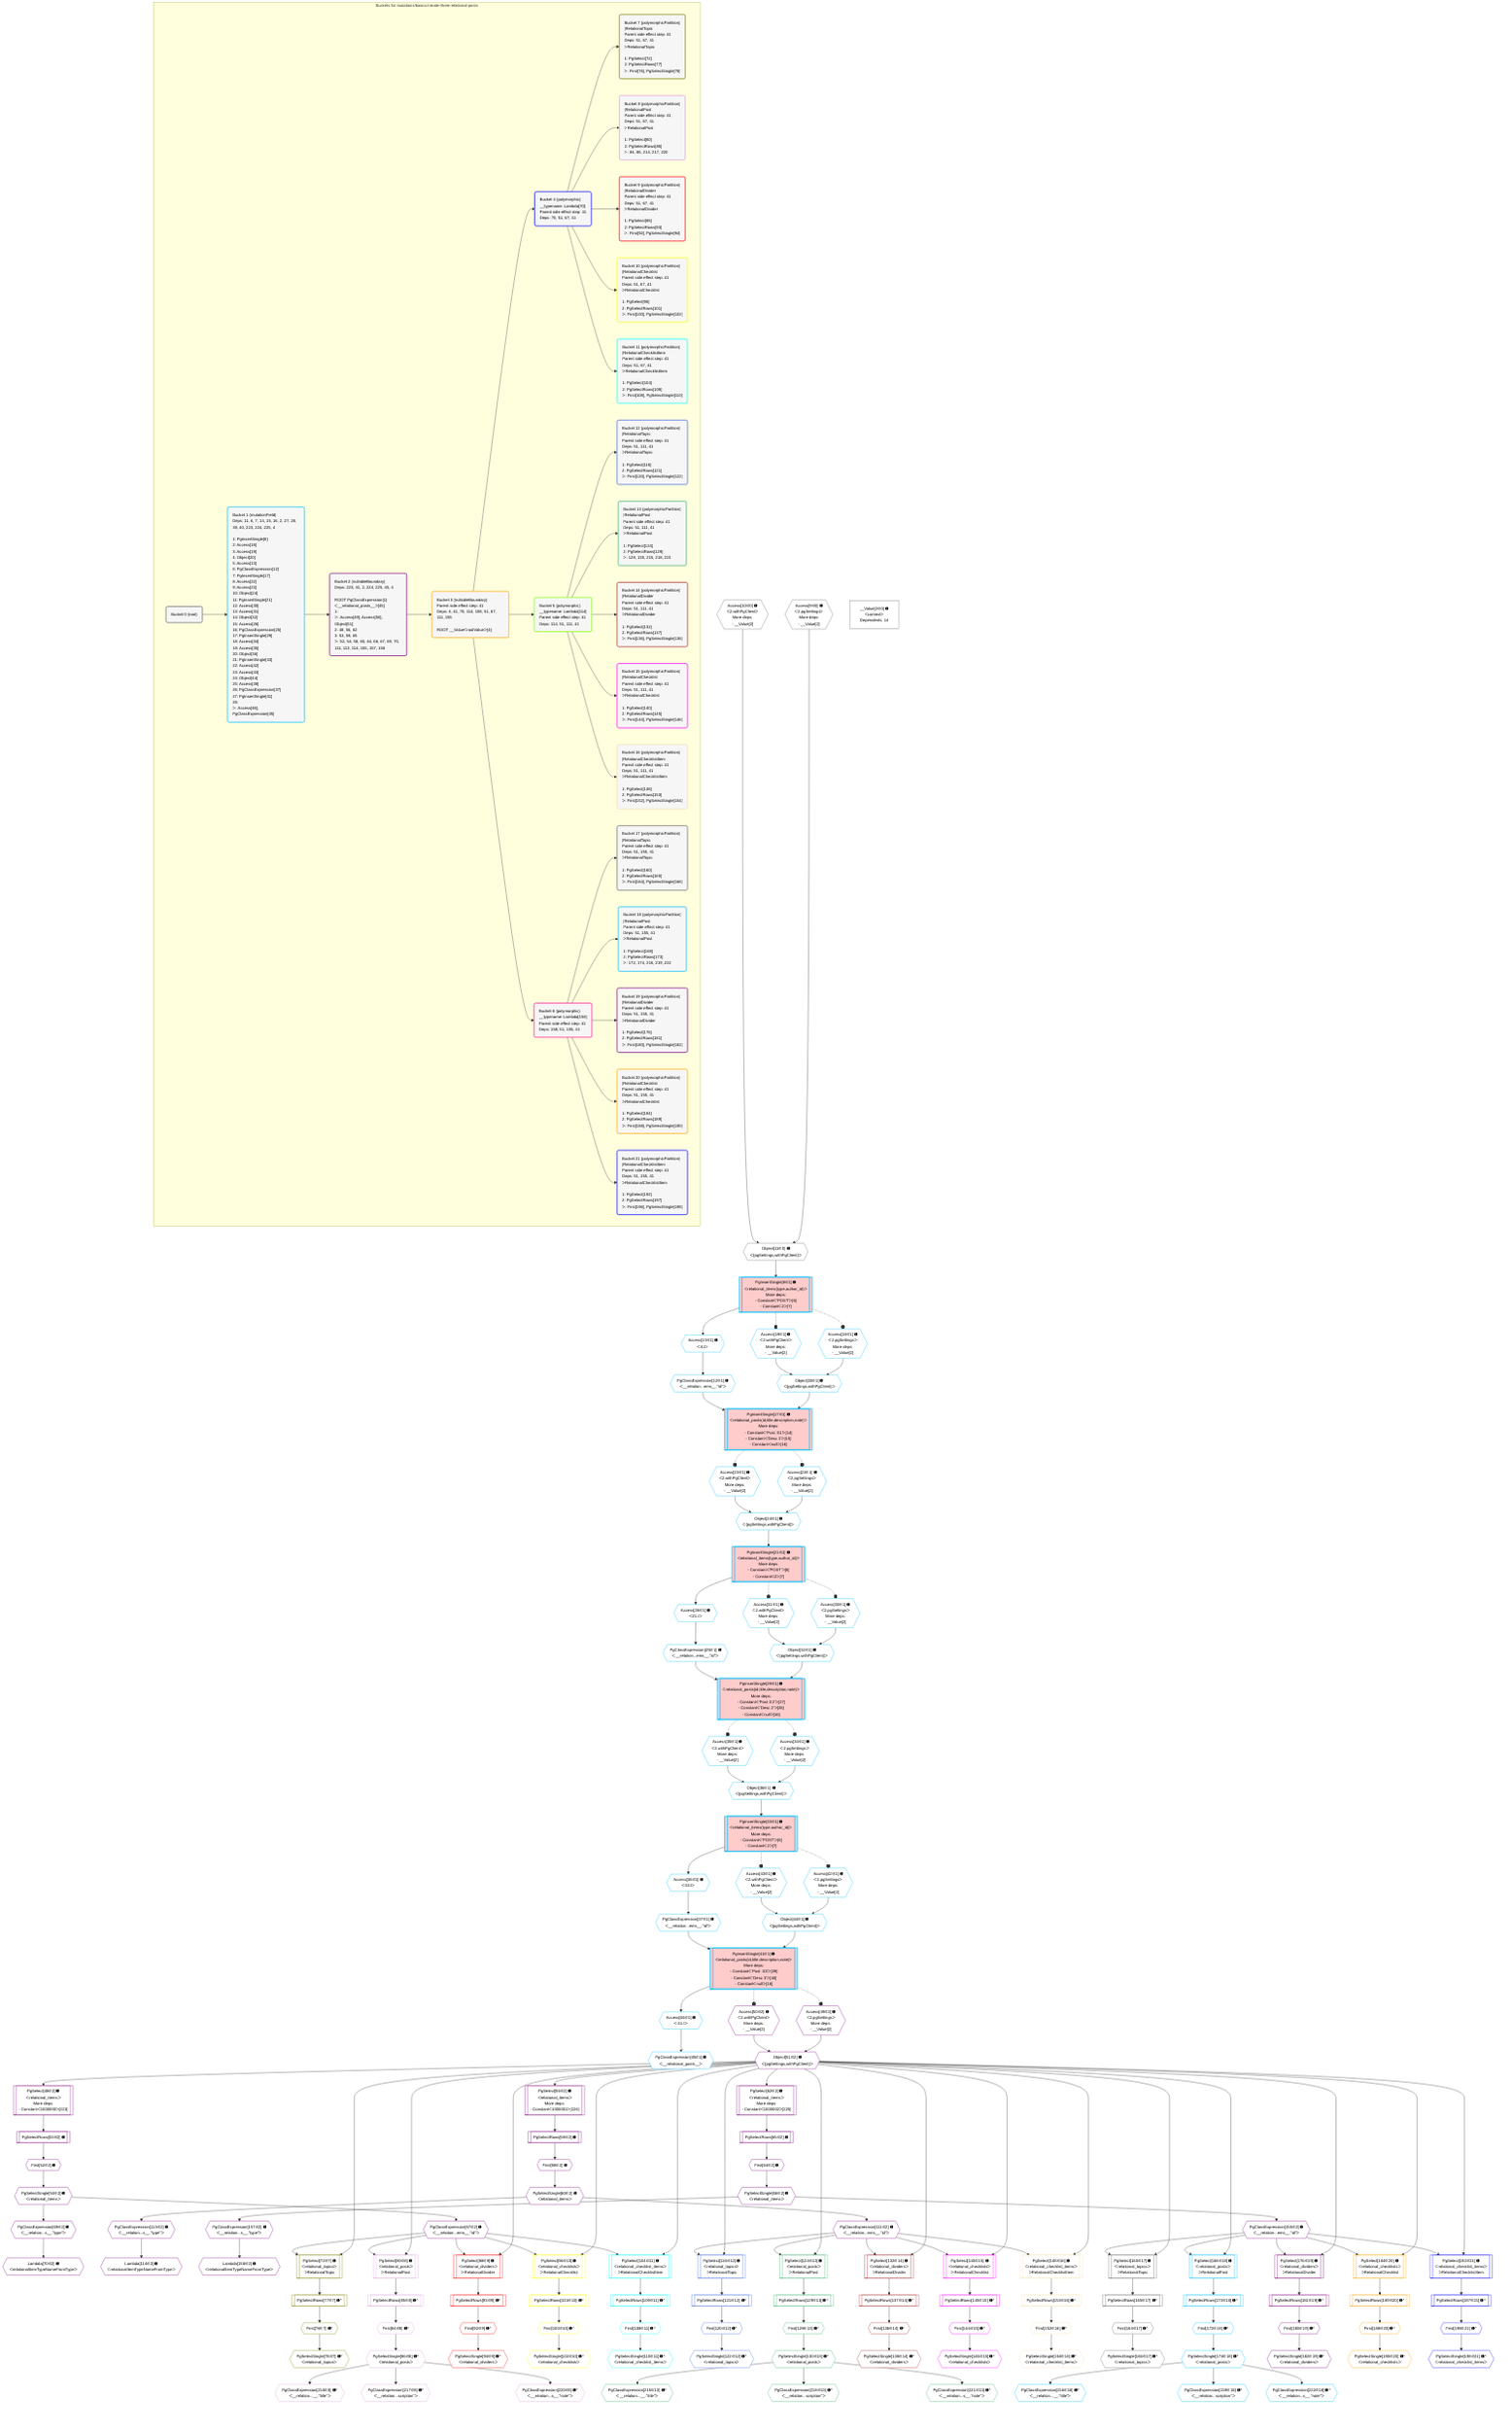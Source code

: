 %%{init: {'themeVariables': { 'fontSize': '12px'}}}%%
graph TD
    classDef path fill:#eee,stroke:#000,color:#000
    classDef plan fill:#fff,stroke-width:1px,color:#000
    classDef itemplan fill:#fff,stroke-width:2px,color:#000
    classDef unbatchedplan fill:#dff,stroke-width:1px,color:#000
    classDef sideeffectplan fill:#fcc,stroke-width:2px,color:#000
    classDef bucket fill:#f6f6f6,color:#000,stroke-width:2px,text-align:left

    subgraph "Buckets for mutations/basics/create-three-relational-posts"
    Bucket0("Bucket 0 (root)"):::bucket
    Bucket1("Bucket 1 (mutationField)<br />Deps: 11, 6, 7, 14, 15, 16, 2, 27, 28, 39, 40, 223, 224, 225, 4<br /><br />1: PgInsertSingle[8]<br />2: Access[18]<br />3: Access[19]<br />4: Object[20]<br />5: Access[13]<br />6: PgClassExpression[12]<br />7: PgInsertSingle[17]<br />8: Access[22]<br />9: Access[23]<br />10: Object[24]<br />11: PgInsertSingle[21]<br />12: Access[30]<br />13: Access[31]<br />14: Object[32]<br />15: Access[26]<br />16: PgClassExpression[25]<br />17: PgInsertSingle[29]<br />18: Access[34]<br />19: Access[35]<br />20: Object[36]<br />21: PgInsertSingle[33]<br />22: Access[42]<br />23: Access[43]<br />24: Object[44]<br />25: Access[38]<br />26: PgClassExpression[37]<br />27: PgInsertSingle[41]<br />28: <br />ᐳ: Access[46], PgClassExpression[45]"):::bucket
    Bucket2("Bucket 2 (nullableBoundary)<br />Deps: 223, 41, 2, 224, 225, 45, 4<br /><br />ROOT PgClassExpression{1}ᐸ__relational_posts__ᐳ[45]<br />1: <br />ᐳ: Access[49], Access[50], Object[51]<br />2: 48, 56, 62<br />3: 53, 59, 65<br />ᐳ: 52, 54, 58, 60, 64, 66, 67, 69, 70, 111, 113, 114, 155, 157, 158"):::bucket
    Bucket3("Bucket 3 (nullableBoundary)<br />Parent side effect step: 41<br />Deps: 4, 41, 70, 114, 158, 51, 67, 111, 155<br /><br />ROOT __ValueᐸrootValueᐳ[4]"):::bucket
    Bucket4("Bucket 4 (polymorphic)<br />__typename: Lambda[70]<br />Parent side effect step: 41<br />Deps: 70, 51, 67, 41"):::bucket
    Bucket5("Bucket 5 (polymorphic)<br />__typename: Lambda[114]<br />Parent side effect step: 41<br />Deps: 114, 51, 111, 41"):::bucket
    Bucket6("Bucket 6 (polymorphic)<br />__typename: Lambda[158]<br />Parent side effect step: 41<br />Deps: 158, 51, 155, 41"):::bucket
    Bucket7("Bucket 7 (polymorphicPartition)<br />|RelationalTopic<br />Parent side effect step: 41<br />Deps: 51, 67, 41<br />ᐳRelationalTopic<br /><br />1: PgSelect[72]<br />2: PgSelectRows[77]<br />ᐳ: First[76], PgSelectSingle[78]"):::bucket
    Bucket8("Bucket 8 (polymorphicPartition)<br />|RelationalPost<br />Parent side effect step: 41<br />Deps: 51, 67, 41<br />ᐳRelationalPost<br /><br />1: PgSelect[80]<br />2: PgSelectRows[85]<br />ᐳ: 84, 86, 214, 217, 220"):::bucket
    Bucket9("Bucket 9 (polymorphicPartition)<br />|RelationalDivider<br />Parent side effect step: 41<br />Deps: 51, 67, 41<br />ᐳRelationalDivider<br /><br />1: PgSelect[88]<br />2: PgSelectRows[93]<br />ᐳ: First[92], PgSelectSingle[94]"):::bucket
    Bucket10("Bucket 10 (polymorphicPartition)<br />|RelationalChecklist<br />Parent side effect step: 41<br />Deps: 51, 67, 41<br />ᐳRelationalChecklist<br /><br />1: PgSelect[96]<br />2: PgSelectRows[101]<br />ᐳ: First[100], PgSelectSingle[102]"):::bucket
    Bucket11("Bucket 11 (polymorphicPartition)<br />|RelationalChecklistItem<br />Parent side effect step: 41<br />Deps: 51, 67, 41<br />ᐳRelationalChecklistItem<br /><br />1: PgSelect[104]<br />2: PgSelectRows[109]<br />ᐳ: First[108], PgSelectSingle[110]"):::bucket
    Bucket12("Bucket 12 (polymorphicPartition)<br />|RelationalTopic<br />Parent side effect step: 41<br />Deps: 51, 111, 41<br />ᐳRelationalTopic<br /><br />1: PgSelect[116]<br />2: PgSelectRows[121]<br />ᐳ: First[120], PgSelectSingle[122]"):::bucket
    Bucket13("Bucket 13 (polymorphicPartition)<br />|RelationalPost<br />Parent side effect step: 41<br />Deps: 51, 111, 41<br />ᐳRelationalPost<br /><br />1: PgSelect[124]<br />2: PgSelectRows[129]<br />ᐳ: 128, 130, 215, 218, 221"):::bucket
    Bucket14("Bucket 14 (polymorphicPartition)<br />|RelationalDivider<br />Parent side effect step: 41<br />Deps: 51, 111, 41<br />ᐳRelationalDivider<br /><br />1: PgSelect[132]<br />2: PgSelectRows[137]<br />ᐳ: First[136], PgSelectSingle[138]"):::bucket
    Bucket15("Bucket 15 (polymorphicPartition)<br />|RelationalChecklist<br />Parent side effect step: 41<br />Deps: 51, 111, 41<br />ᐳRelationalChecklist<br /><br />1: PgSelect[140]<br />2: PgSelectRows[145]<br />ᐳ: First[144], PgSelectSingle[146]"):::bucket
    Bucket16("Bucket 16 (polymorphicPartition)<br />|RelationalChecklistItem<br />Parent side effect step: 41<br />Deps: 51, 111, 41<br />ᐳRelationalChecklistItem<br /><br />1: PgSelect[148]<br />2: PgSelectRows[153]<br />ᐳ: First[152], PgSelectSingle[154]"):::bucket
    Bucket17("Bucket 17 (polymorphicPartition)<br />|RelationalTopic<br />Parent side effect step: 41<br />Deps: 51, 155, 41<br />ᐳRelationalTopic<br /><br />1: PgSelect[160]<br />2: PgSelectRows[165]<br />ᐳ: First[164], PgSelectSingle[166]"):::bucket
    Bucket18("Bucket 18 (polymorphicPartition)<br />|RelationalPost<br />Parent side effect step: 41<br />Deps: 51, 155, 41<br />ᐳRelationalPost<br /><br />1: PgSelect[168]<br />2: PgSelectRows[173]<br />ᐳ: 172, 174, 216, 219, 222"):::bucket
    Bucket19("Bucket 19 (polymorphicPartition)<br />|RelationalDivider<br />Parent side effect step: 41<br />Deps: 51, 155, 41<br />ᐳRelationalDivider<br /><br />1: PgSelect[176]<br />2: PgSelectRows[181]<br />ᐳ: First[180], PgSelectSingle[182]"):::bucket
    Bucket20("Bucket 20 (polymorphicPartition)<br />|RelationalChecklist<br />Parent side effect step: 41<br />Deps: 51, 155, 41<br />ᐳRelationalChecklist<br /><br />1: PgSelect[184]<br />2: PgSelectRows[189]<br />ᐳ: First[188], PgSelectSingle[190]"):::bucket
    Bucket21("Bucket 21 (polymorphicPartition)<br />|RelationalChecklistItem<br />Parent side effect step: 41<br />Deps: 51, 155, 41<br />ᐳRelationalChecklistItem<br /><br />1: PgSelect[192]<br />2: PgSelectRows[197]<br />ᐳ: First[196], PgSelectSingle[198]"):::bucket
    end
    Bucket0 --> Bucket1
    Bucket1 --> Bucket2
    Bucket2 --> Bucket3
    Bucket3 --> Bucket4 & Bucket5 & Bucket6
    Bucket4 --> Bucket7 & Bucket8 & Bucket9 & Bucket10 & Bucket11
    Bucket5 --> Bucket12 & Bucket13 & Bucket14 & Bucket15 & Bucket16
    Bucket6 --> Bucket17 & Bucket18 & Bucket19 & Bucket20 & Bucket21

    %% plan dependencies
    Object11{{"Object[11∈0] ➊<br />ᐸ{pgSettings,withPgClient}ᐳ"}}:::plan
    Access9{{"Access[9∈0] ➊<br />ᐸ2.pgSettingsᐳ<br />More deps:<br />- __Value[2]"}}:::plan
    Access10{{"Access[10∈0] ➊<br />ᐸ2.withPgClientᐳ<br />More deps:<br />- __Value[2]"}}:::plan
    Access9 & Access10 --> Object11
    __Value2["__Value[2∈0] ➊<br />ᐸcontextᐳ<br />Dependents: 14"]:::plan
    PgInsertSingle17[["PgInsertSingle[17∈1] ➊<br />ᐸrelational_posts(id,title,description,note)ᐳ<br />More deps:<br />- Constantᐸ'Post ꖛ1'ᐳ[14]<br />- Constantᐸ'Desc 1'ᐳ[15]<br />- Constantᐸnullᐳ[16]"]]:::sideeffectplan
    Object20{{"Object[20∈1] ➊<br />ᐸ{pgSettings,withPgClient}ᐳ"}}:::plan
    PgClassExpression12{{"PgClassExpression[12∈1] ➊<br />ᐸ__relation...ems__.”id”ᐳ"}}:::plan
    Object20 & PgClassExpression12 --> PgInsertSingle17
    PgInsertSingle29[["PgInsertSingle[29∈1] ➊<br />ᐸrelational_posts(id,title,description,note)ᐳ<br />More deps:<br />- Constantᐸ'Post ꖛ2'ᐳ[27]<br />- Constantᐸ'Desc 2'ᐳ[28]<br />- Constantᐸnullᐳ[16]"]]:::sideeffectplan
    Object32{{"Object[32∈1] ➊<br />ᐸ{pgSettings,withPgClient}ᐳ"}}:::plan
    PgClassExpression25{{"PgClassExpression[25∈1] ➊<br />ᐸ__relation...ems__.”id”ᐳ"}}:::plan
    Object32 & PgClassExpression25 --> PgInsertSingle29
    PgInsertSingle41[["PgInsertSingle[41∈1] ➊<br />ᐸrelational_posts(id,title,description,note)ᐳ<br />More deps:<br />- Constantᐸ'Post ꖛ3'ᐳ[39]<br />- Constantᐸ'Desc 3'ᐳ[40]<br />- Constantᐸnullᐳ[16]"]]:::sideeffectplan
    Object44{{"Object[44∈1] ➊<br />ᐸ{pgSettings,withPgClient}ᐳ"}}:::plan
    PgClassExpression37{{"PgClassExpression[37∈1] ➊<br />ᐸ__relation...ems__.”id”ᐳ"}}:::plan
    Object44 & PgClassExpression37 --> PgInsertSingle41
    PgInsertSingle8[["PgInsertSingle[8∈1] ➊<br />ᐸrelational_items(type,author_id)ᐳ<br />More deps:<br />- Constantᐸ'POST'ᐳ[6]<br />- Constantᐸ2ᐳ[7]"]]:::sideeffectplan
    Object11 --> PgInsertSingle8
    PgInsertSingle21[["PgInsertSingle[21∈1] ➊<br />ᐸrelational_items(type,author_id)ᐳ<br />More deps:<br />- Constantᐸ'POST'ᐳ[6]<br />- Constantᐸ2ᐳ[7]"]]:::sideeffectplan
    Object24{{"Object[24∈1] ➊<br />ᐸ{pgSettings,withPgClient}ᐳ"}}:::plan
    Object24 --> PgInsertSingle21
    PgInsertSingle33[["PgInsertSingle[33∈1] ➊<br />ᐸrelational_items(type,author_id)ᐳ<br />More deps:<br />- Constantᐸ'POST'ᐳ[6]<br />- Constantᐸ2ᐳ[7]"]]:::sideeffectplan
    Object36{{"Object[36∈1] ➊<br />ᐸ{pgSettings,withPgClient}ᐳ"}}:::plan
    Object36 --> PgInsertSingle33
    Access18{{"Access[18∈1] ➊<br />ᐸ2.pgSettingsᐳ<br />More deps:<br />- __Value[2]"}}:::plan
    Access19{{"Access[19∈1] ➊<br />ᐸ2.withPgClientᐳ<br />More deps:<br />- __Value[2]"}}:::plan
    Access18 & Access19 --> Object20
    Access22{{"Access[22∈1] ➊<br />ᐸ2.pgSettingsᐳ<br />More deps:<br />- __Value[2]"}}:::plan
    Access23{{"Access[23∈1] ➊<br />ᐸ2.withPgClientᐳ<br />More deps:<br />- __Value[2]"}}:::plan
    Access22 & Access23 --> Object24
    Access30{{"Access[30∈1] ➊<br />ᐸ2.pgSettingsᐳ<br />More deps:<br />- __Value[2]"}}:::plan
    Access31{{"Access[31∈1] ➊<br />ᐸ2.withPgClientᐳ<br />More deps:<br />- __Value[2]"}}:::plan
    Access30 & Access31 --> Object32
    Access34{{"Access[34∈1] ➊<br />ᐸ2.pgSettingsᐳ<br />More deps:<br />- __Value[2]"}}:::plan
    Access35{{"Access[35∈1] ➊<br />ᐸ2.withPgClientᐳ<br />More deps:<br />- __Value[2]"}}:::plan
    Access34 & Access35 --> Object36
    Access42{{"Access[42∈1] ➊<br />ᐸ2.pgSettingsᐳ<br />More deps:<br />- __Value[2]"}}:::plan
    Access43{{"Access[43∈1] ➊<br />ᐸ2.withPgClientᐳ<br />More deps:<br />- __Value[2]"}}:::plan
    Access42 & Access43 --> Object44
    Access13{{"Access[13∈1] ➊<br />ᐸ8.tᐳ"}}:::plan
    Access13 --> PgClassExpression12
    PgInsertSingle8 --> Access13
    Access26{{"Access[26∈1] ➊<br />ᐸ21.tᐳ"}}:::plan
    Access26 --> PgClassExpression25
    PgInsertSingle21 --> Access26
    Access38{{"Access[38∈1] ➊<br />ᐸ33.tᐳ"}}:::plan
    Access38 --> PgClassExpression37
    PgInsertSingle33 --> Access38
    PgClassExpression45{{"PgClassExpression[45∈1] ➊<br />ᐸ__relational_posts__ᐳ"}}:::plan
    Access46{{"Access[46∈1] ➊<br />ᐸ41.tᐳ"}}:::plan
    Access46 --> PgClassExpression45
    PgInsertSingle41 --> Access46
    PgSelect48[["PgSelect[48∈2] ➊<br />ᐸrelational_itemsᐳ<br />More deps:<br />- Constantᐸ1000000ᐳ[223]"]]:::plan
    Object51{{"Object[51∈2] ➊<br />ᐸ{pgSettings,withPgClient}ᐳ"}}:::plan
    Object51 --> PgSelect48
    Access49{{"Access[49∈2] ➊<br />ᐸ2.pgSettingsᐳ<br />More deps:<br />- __Value[2]"}}:::plan
    Access50{{"Access[50∈2] ➊<br />ᐸ2.withPgClientᐳ<br />More deps:<br />- __Value[2]"}}:::plan
    Access49 & Access50 --> Object51
    PgSelect56[["PgSelect[56∈2] ➊<br />ᐸrelational_itemsᐳ<br />More deps:<br />- Constantᐸ1000001ᐳ[224]"]]:::plan
    Object51 --> PgSelect56
    PgSelect62[["PgSelect[62∈2] ➊<br />ᐸrelational_itemsᐳ<br />More deps:<br />- Constantᐸ1000002ᐳ[225]"]]:::plan
    Object51 --> PgSelect62
    First52{{"First[52∈2] ➊"}}:::plan
    PgSelectRows53[["PgSelectRows[53∈2] ➊"]]:::plan
    PgSelectRows53 --> First52
    PgSelect48 --> PgSelectRows53
    PgSelectSingle54{{"PgSelectSingle[54∈2] ➊<br />ᐸrelational_itemsᐳ"}}:::plan
    First52 --> PgSelectSingle54
    First58{{"First[58∈2] ➊"}}:::plan
    PgSelectRows59[["PgSelectRows[59∈2] ➊"]]:::plan
    PgSelectRows59 --> First58
    PgSelect56 --> PgSelectRows59
    PgSelectSingle60{{"PgSelectSingle[60∈2] ➊<br />ᐸrelational_itemsᐳ"}}:::plan
    First58 --> PgSelectSingle60
    First64{{"First[64∈2] ➊"}}:::plan
    PgSelectRows65[["PgSelectRows[65∈2] ➊"]]:::plan
    PgSelectRows65 --> First64
    PgSelect62 --> PgSelectRows65
    PgSelectSingle66{{"PgSelectSingle[66∈2] ➊<br />ᐸrelational_itemsᐳ"}}:::plan
    First64 --> PgSelectSingle66
    PgClassExpression67{{"PgClassExpression[67∈2] ➊<br />ᐸ__relation...ems__.”id”ᐳ"}}:::plan
    PgSelectSingle54 --> PgClassExpression67
    PgClassExpression69{{"PgClassExpression[69∈2] ➊<br />ᐸ__relation...s__.”type”ᐳ"}}:::plan
    PgSelectSingle54 --> PgClassExpression69
    Lambda70{{"Lambda[70∈2] ➊<br />ᐸrelationalItemTypeNameFromTypeᐳ"}}:::plan
    PgClassExpression69 --> Lambda70
    PgClassExpression111{{"PgClassExpression[111∈2] ➊<br />ᐸ__relation...ems__.”id”ᐳ"}}:::plan
    PgSelectSingle60 --> PgClassExpression111
    PgClassExpression113{{"PgClassExpression[113∈2] ➊<br />ᐸ__relation...s__.”type”ᐳ"}}:::plan
    PgSelectSingle60 --> PgClassExpression113
    Lambda114{{"Lambda[114∈2] ➊<br />ᐸrelationalItemTypeNameFromTypeᐳ"}}:::plan
    PgClassExpression113 --> Lambda114
    PgClassExpression155{{"PgClassExpression[155∈2] ➊<br />ᐸ__relation...ems__.”id”ᐳ"}}:::plan
    PgSelectSingle66 --> PgClassExpression155
    PgClassExpression157{{"PgClassExpression[157∈2] ➊<br />ᐸ__relation...s__.”type”ᐳ"}}:::plan
    PgSelectSingle66 --> PgClassExpression157
    Lambda158{{"Lambda[158∈2] ➊<br />ᐸrelationalItemTypeNameFromTypeᐳ"}}:::plan
    PgClassExpression157 --> Lambda158
    PgSelect72[["PgSelect[72∈7] ➊<br />ᐸrelational_topicsᐳ<br />ᐳRelationalTopic"]]:::plan
    Object51 & PgClassExpression67 --> PgSelect72
    First76{{"First[76∈7] ➊^"}}:::plan
    PgSelectRows77[["PgSelectRows[77∈7] ➊^"]]:::plan
    PgSelectRows77 --> First76
    PgSelect72 --> PgSelectRows77
    PgSelectSingle78{{"PgSelectSingle[78∈7] ➊^<br />ᐸrelational_topicsᐳ"}}:::plan
    First76 --> PgSelectSingle78
    PgSelect80[["PgSelect[80∈8] ➊<br />ᐸrelational_postsᐳ<br />ᐳRelationalPost"]]:::plan
    Object51 & PgClassExpression67 --> PgSelect80
    First84{{"First[84∈8] ➊^"}}:::plan
    PgSelectRows85[["PgSelectRows[85∈8] ➊^"]]:::plan
    PgSelectRows85 --> First84
    PgSelect80 --> PgSelectRows85
    PgSelectSingle86{{"PgSelectSingle[86∈8] ➊^<br />ᐸrelational_postsᐳ"}}:::plan
    First84 --> PgSelectSingle86
    PgClassExpression214{{"PgClassExpression[214∈8] ➊^<br />ᐸ__relation...__.”title”ᐳ"}}:::plan
    PgSelectSingle86 --> PgClassExpression214
    PgClassExpression217{{"PgClassExpression[217∈8] ➊^<br />ᐸ__relation...scription”ᐳ"}}:::plan
    PgSelectSingle86 --> PgClassExpression217
    PgClassExpression220{{"PgClassExpression[220∈8] ➊^<br />ᐸ__relation...s__.”note”ᐳ"}}:::plan
    PgSelectSingle86 --> PgClassExpression220
    PgSelect88[["PgSelect[88∈9] ➊<br />ᐸrelational_dividersᐳ<br />ᐳRelationalDivider"]]:::plan
    Object51 & PgClassExpression67 --> PgSelect88
    First92{{"First[92∈9] ➊^"}}:::plan
    PgSelectRows93[["PgSelectRows[93∈9] ➊^"]]:::plan
    PgSelectRows93 --> First92
    PgSelect88 --> PgSelectRows93
    PgSelectSingle94{{"PgSelectSingle[94∈9] ➊^<br />ᐸrelational_dividersᐳ"}}:::plan
    First92 --> PgSelectSingle94
    PgSelect96[["PgSelect[96∈10] ➊<br />ᐸrelational_checklistsᐳ<br />ᐳRelationalChecklist"]]:::plan
    Object51 & PgClassExpression67 --> PgSelect96
    First100{{"First[100∈10] ➊^"}}:::plan
    PgSelectRows101[["PgSelectRows[101∈10] ➊^"]]:::plan
    PgSelectRows101 --> First100
    PgSelect96 --> PgSelectRows101
    PgSelectSingle102{{"PgSelectSingle[102∈10] ➊^<br />ᐸrelational_checklistsᐳ"}}:::plan
    First100 --> PgSelectSingle102
    PgSelect104[["PgSelect[104∈11] ➊<br />ᐸrelational_checklist_itemsᐳ<br />ᐳRelationalChecklistItem"]]:::plan
    Object51 & PgClassExpression67 --> PgSelect104
    First108{{"First[108∈11] ➊^"}}:::plan
    PgSelectRows109[["PgSelectRows[109∈11] ➊^"]]:::plan
    PgSelectRows109 --> First108
    PgSelect104 --> PgSelectRows109
    PgSelectSingle110{{"PgSelectSingle[110∈11] ➊^<br />ᐸrelational_checklist_itemsᐳ"}}:::plan
    First108 --> PgSelectSingle110
    PgSelect116[["PgSelect[116∈12] ➊<br />ᐸrelational_topicsᐳ<br />ᐳRelationalTopic"]]:::plan
    Object51 & PgClassExpression111 --> PgSelect116
    First120{{"First[120∈12] ➊^"}}:::plan
    PgSelectRows121[["PgSelectRows[121∈12] ➊^"]]:::plan
    PgSelectRows121 --> First120
    PgSelect116 --> PgSelectRows121
    PgSelectSingle122{{"PgSelectSingle[122∈12] ➊^<br />ᐸrelational_topicsᐳ"}}:::plan
    First120 --> PgSelectSingle122
    PgSelect124[["PgSelect[124∈13] ➊<br />ᐸrelational_postsᐳ<br />ᐳRelationalPost"]]:::plan
    Object51 & PgClassExpression111 --> PgSelect124
    First128{{"First[128∈13] ➊^"}}:::plan
    PgSelectRows129[["PgSelectRows[129∈13] ➊^"]]:::plan
    PgSelectRows129 --> First128
    PgSelect124 --> PgSelectRows129
    PgSelectSingle130{{"PgSelectSingle[130∈13] ➊^<br />ᐸrelational_postsᐳ"}}:::plan
    First128 --> PgSelectSingle130
    PgClassExpression215{{"PgClassExpression[215∈13] ➊^<br />ᐸ__relation...__.”title”ᐳ"}}:::plan
    PgSelectSingle130 --> PgClassExpression215
    PgClassExpression218{{"PgClassExpression[218∈13] ➊^<br />ᐸ__relation...scription”ᐳ"}}:::plan
    PgSelectSingle130 --> PgClassExpression218
    PgClassExpression221{{"PgClassExpression[221∈13] ➊^<br />ᐸ__relation...s__.”note”ᐳ"}}:::plan
    PgSelectSingle130 --> PgClassExpression221
    PgSelect132[["PgSelect[132∈14] ➊<br />ᐸrelational_dividersᐳ<br />ᐳRelationalDivider"]]:::plan
    Object51 & PgClassExpression111 --> PgSelect132
    First136{{"First[136∈14] ➊^"}}:::plan
    PgSelectRows137[["PgSelectRows[137∈14] ➊^"]]:::plan
    PgSelectRows137 --> First136
    PgSelect132 --> PgSelectRows137
    PgSelectSingle138{{"PgSelectSingle[138∈14] ➊^<br />ᐸrelational_dividersᐳ"}}:::plan
    First136 --> PgSelectSingle138
    PgSelect140[["PgSelect[140∈15] ➊<br />ᐸrelational_checklistsᐳ<br />ᐳRelationalChecklist"]]:::plan
    Object51 & PgClassExpression111 --> PgSelect140
    First144{{"First[144∈15] ➊^"}}:::plan
    PgSelectRows145[["PgSelectRows[145∈15] ➊^"]]:::plan
    PgSelectRows145 --> First144
    PgSelect140 --> PgSelectRows145
    PgSelectSingle146{{"PgSelectSingle[146∈15] ➊^<br />ᐸrelational_checklistsᐳ"}}:::plan
    First144 --> PgSelectSingle146
    PgSelect148[["PgSelect[148∈16] ➊<br />ᐸrelational_checklist_itemsᐳ<br />ᐳRelationalChecklistItem"]]:::plan
    Object51 & PgClassExpression111 --> PgSelect148
    First152{{"First[152∈16] ➊^"}}:::plan
    PgSelectRows153[["PgSelectRows[153∈16] ➊^"]]:::plan
    PgSelectRows153 --> First152
    PgSelect148 --> PgSelectRows153
    PgSelectSingle154{{"PgSelectSingle[154∈16] ➊^<br />ᐸrelational_checklist_itemsᐳ"}}:::plan
    First152 --> PgSelectSingle154
    PgSelect160[["PgSelect[160∈17] ➊<br />ᐸrelational_topicsᐳ<br />ᐳRelationalTopic"]]:::plan
    Object51 & PgClassExpression155 --> PgSelect160
    First164{{"First[164∈17] ➊^"}}:::plan
    PgSelectRows165[["PgSelectRows[165∈17] ➊^"]]:::plan
    PgSelectRows165 --> First164
    PgSelect160 --> PgSelectRows165
    PgSelectSingle166{{"PgSelectSingle[166∈17] ➊^<br />ᐸrelational_topicsᐳ"}}:::plan
    First164 --> PgSelectSingle166
    PgSelect168[["PgSelect[168∈18] ➊<br />ᐸrelational_postsᐳ<br />ᐳRelationalPost"]]:::plan
    Object51 & PgClassExpression155 --> PgSelect168
    First172{{"First[172∈18] ➊^"}}:::plan
    PgSelectRows173[["PgSelectRows[173∈18] ➊^"]]:::plan
    PgSelectRows173 --> First172
    PgSelect168 --> PgSelectRows173
    PgSelectSingle174{{"PgSelectSingle[174∈18] ➊^<br />ᐸrelational_postsᐳ"}}:::plan
    First172 --> PgSelectSingle174
    PgClassExpression216{{"PgClassExpression[216∈18] ➊^<br />ᐸ__relation...__.”title”ᐳ"}}:::plan
    PgSelectSingle174 --> PgClassExpression216
    PgClassExpression219{{"PgClassExpression[219∈18] ➊^<br />ᐸ__relation...scription”ᐳ"}}:::plan
    PgSelectSingle174 --> PgClassExpression219
    PgClassExpression222{{"PgClassExpression[222∈18] ➊^<br />ᐸ__relation...s__.”note”ᐳ"}}:::plan
    PgSelectSingle174 --> PgClassExpression222
    PgSelect176[["PgSelect[176∈19] ➊<br />ᐸrelational_dividersᐳ<br />ᐳRelationalDivider"]]:::plan
    Object51 & PgClassExpression155 --> PgSelect176
    First180{{"First[180∈19] ➊^"}}:::plan
    PgSelectRows181[["PgSelectRows[181∈19] ➊^"]]:::plan
    PgSelectRows181 --> First180
    PgSelect176 --> PgSelectRows181
    PgSelectSingle182{{"PgSelectSingle[182∈19] ➊^<br />ᐸrelational_dividersᐳ"}}:::plan
    First180 --> PgSelectSingle182
    PgSelect184[["PgSelect[184∈20] ➊<br />ᐸrelational_checklistsᐳ<br />ᐳRelationalChecklist"]]:::plan
    Object51 & PgClassExpression155 --> PgSelect184
    First188{{"First[188∈20] ➊^"}}:::plan
    PgSelectRows189[["PgSelectRows[189∈20] ➊^"]]:::plan
    PgSelectRows189 --> First188
    PgSelect184 --> PgSelectRows189
    PgSelectSingle190{{"PgSelectSingle[190∈20] ➊^<br />ᐸrelational_checklistsᐳ"}}:::plan
    First188 --> PgSelectSingle190
    PgSelect192[["PgSelect[192∈21] ➊<br />ᐸrelational_checklist_itemsᐳ<br />ᐳRelationalChecklistItem"]]:::plan
    Object51 & PgClassExpression155 --> PgSelect192
    First196{{"First[196∈21] ➊^"}}:::plan
    PgSelectRows197[["PgSelectRows[197∈21] ➊^"]]:::plan
    PgSelectRows197 --> First196
    PgSelect192 --> PgSelectRows197
    PgSelectSingle198{{"PgSelectSingle[198∈21] ➊^<br />ᐸrelational_checklist_itemsᐳ"}}:::plan
    First196 --> PgSelectSingle198

    %% define steps
    classDef bucket0 stroke:#696969
    class Bucket0,__Value2,Access9,Access10,Object11 bucket0
    classDef bucket1 stroke:#00bfff
    class Bucket1,PgInsertSingle8,PgClassExpression12,Access13,PgInsertSingle17,Access18,Access19,Object20,PgInsertSingle21,Access22,Access23,Object24,PgClassExpression25,Access26,PgInsertSingle29,Access30,Access31,Object32,PgInsertSingle33,Access34,Access35,Object36,PgClassExpression37,Access38,PgInsertSingle41,Access42,Access43,Object44,PgClassExpression45,Access46 bucket1
    classDef bucket2 stroke:#7f007f
    class Bucket2,PgSelect48,Access49,Access50,Object51,First52,PgSelectRows53,PgSelectSingle54,PgSelect56,First58,PgSelectRows59,PgSelectSingle60,PgSelect62,First64,PgSelectRows65,PgSelectSingle66,PgClassExpression67,PgClassExpression69,Lambda70,PgClassExpression111,PgClassExpression113,Lambda114,PgClassExpression155,PgClassExpression157,Lambda158 bucket2
    classDef bucket3 stroke:#ffa500
    class Bucket3 bucket3
    classDef bucket4 stroke:#0000ff
    class Bucket4 bucket4
    classDef bucket5 stroke:#7fff00
    class Bucket5 bucket5
    classDef bucket6 stroke:#ff1493
    class Bucket6 bucket6
    classDef bucket7 stroke:#808000
    class Bucket7,PgSelect72,First76,PgSelectRows77,PgSelectSingle78 bucket7
    classDef bucket8 stroke:#dda0dd
    class Bucket8,PgSelect80,First84,PgSelectRows85,PgSelectSingle86,PgClassExpression214,PgClassExpression217,PgClassExpression220 bucket8
    classDef bucket9 stroke:#ff0000
    class Bucket9,PgSelect88,First92,PgSelectRows93,PgSelectSingle94 bucket9
    classDef bucket10 stroke:#ffff00
    class Bucket10,PgSelect96,First100,PgSelectRows101,PgSelectSingle102 bucket10
    classDef bucket11 stroke:#00ffff
    class Bucket11,PgSelect104,First108,PgSelectRows109,PgSelectSingle110 bucket11
    classDef bucket12 stroke:#4169e1
    class Bucket12,PgSelect116,First120,PgSelectRows121,PgSelectSingle122 bucket12
    classDef bucket13 stroke:#3cb371
    class Bucket13,PgSelect124,First128,PgSelectRows129,PgSelectSingle130,PgClassExpression215,PgClassExpression218,PgClassExpression221 bucket13
    classDef bucket14 stroke:#a52a2a
    class Bucket14,PgSelect132,First136,PgSelectRows137,PgSelectSingle138 bucket14
    classDef bucket15 stroke:#ff00ff
    class Bucket15,PgSelect140,First144,PgSelectRows145,PgSelectSingle146 bucket15
    classDef bucket16 stroke:#f5deb3
    class Bucket16,PgSelect148,First152,PgSelectRows153,PgSelectSingle154 bucket16
    classDef bucket17 stroke:#696969
    class Bucket17,PgSelect160,First164,PgSelectRows165,PgSelectSingle166 bucket17
    classDef bucket18 stroke:#00bfff
    class Bucket18,PgSelect168,First172,PgSelectRows173,PgSelectSingle174,PgClassExpression216,PgClassExpression219,PgClassExpression222 bucket18
    classDef bucket19 stroke:#7f007f
    class Bucket19,PgSelect176,First180,PgSelectRows181,PgSelectSingle182 bucket19
    classDef bucket20 stroke:#ffa500
    class Bucket20,PgSelect184,First188,PgSelectRows189,PgSelectSingle190 bucket20
    classDef bucket21 stroke:#0000ff
    class Bucket21,PgSelect192,First196,PgSelectRows197,PgSelectSingle198 bucket21

    %% implicit side effects
    PgInsertSingle8 -.-o Access18
    PgInsertSingle8 -.-o Access19
    PgInsertSingle17 -.-o Access22
    PgInsertSingle17 -.-o Access23
    PgInsertSingle21 -.-o Access30
    PgInsertSingle21 -.-o Access31
    PgInsertSingle29 -.-o Access34
    PgInsertSingle29 -.-o Access35
    PgInsertSingle33 -.-o Access42
    PgInsertSingle33 -.-o Access43
    PgInsertSingle41 -.-o Access49
    PgInsertSingle41 -.-o Access50